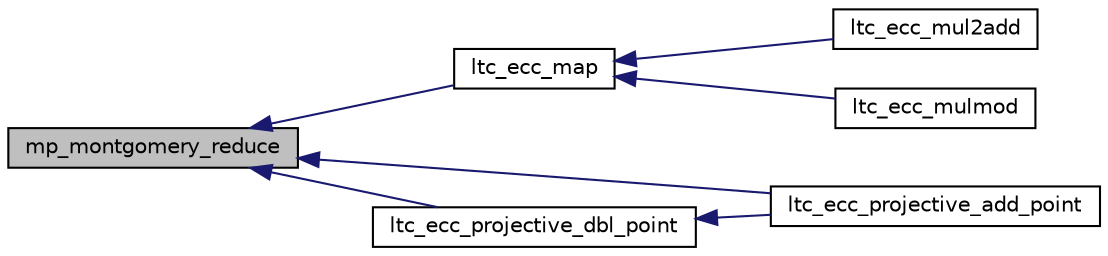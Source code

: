 digraph G
{
  edge [fontname="Helvetica",fontsize="10",labelfontname="Helvetica",labelfontsize="10"];
  node [fontname="Helvetica",fontsize="10",shape=record];
  rankdir="LR";
  Node1 [label="mp_montgomery_reduce",height=0.2,width=0.4,color="black", fillcolor="grey75", style="filled" fontcolor="black"];
  Node1 -> Node2 [dir="back",color="midnightblue",fontsize="10",style="solid",fontname="Helvetica"];
  Node2 [label="ltc_ecc_map",height=0.2,width=0.4,color="black", fillcolor="white", style="filled",URL="$ltc__ecc__map_8c.html#af9f9d49f05241e41e2f8660afdaf7dac"];
  Node2 -> Node3 [dir="back",color="midnightblue",fontsize="10",style="solid",fontname="Helvetica"];
  Node3 [label="ltc_ecc_mul2add",height=0.2,width=0.4,color="black", fillcolor="white", style="filled",URL="$ltc__ecc__mul2add_8c.html#a19662a974059fc12dd8860624b906a61"];
  Node2 -> Node4 [dir="back",color="midnightblue",fontsize="10",style="solid",fontname="Helvetica"];
  Node4 [label="ltc_ecc_mulmod",height=0.2,width=0.4,color="black", fillcolor="white", style="filled",URL="$ltc__ecc__mulmod_8c.html#a4b699a0ba26201e68db971b8ade9668d"];
  Node1 -> Node5 [dir="back",color="midnightblue",fontsize="10",style="solid",fontname="Helvetica"];
  Node5 [label="ltc_ecc_projective_add_point",height=0.2,width=0.4,color="black", fillcolor="white", style="filled",URL="$ltc__ecc__projective__add__point_8c.html#a58bf8b2c972cdce7ddada7f9fee68a63"];
  Node1 -> Node6 [dir="back",color="midnightblue",fontsize="10",style="solid",fontname="Helvetica"];
  Node6 [label="ltc_ecc_projective_dbl_point",height=0.2,width=0.4,color="black", fillcolor="white", style="filled",URL="$ltc__ecc__projective__dbl__point_8c.html#ae613a06c3b0fe1b1917743bbd2533f95"];
  Node6 -> Node5 [dir="back",color="midnightblue",fontsize="10",style="solid",fontname="Helvetica"];
}
